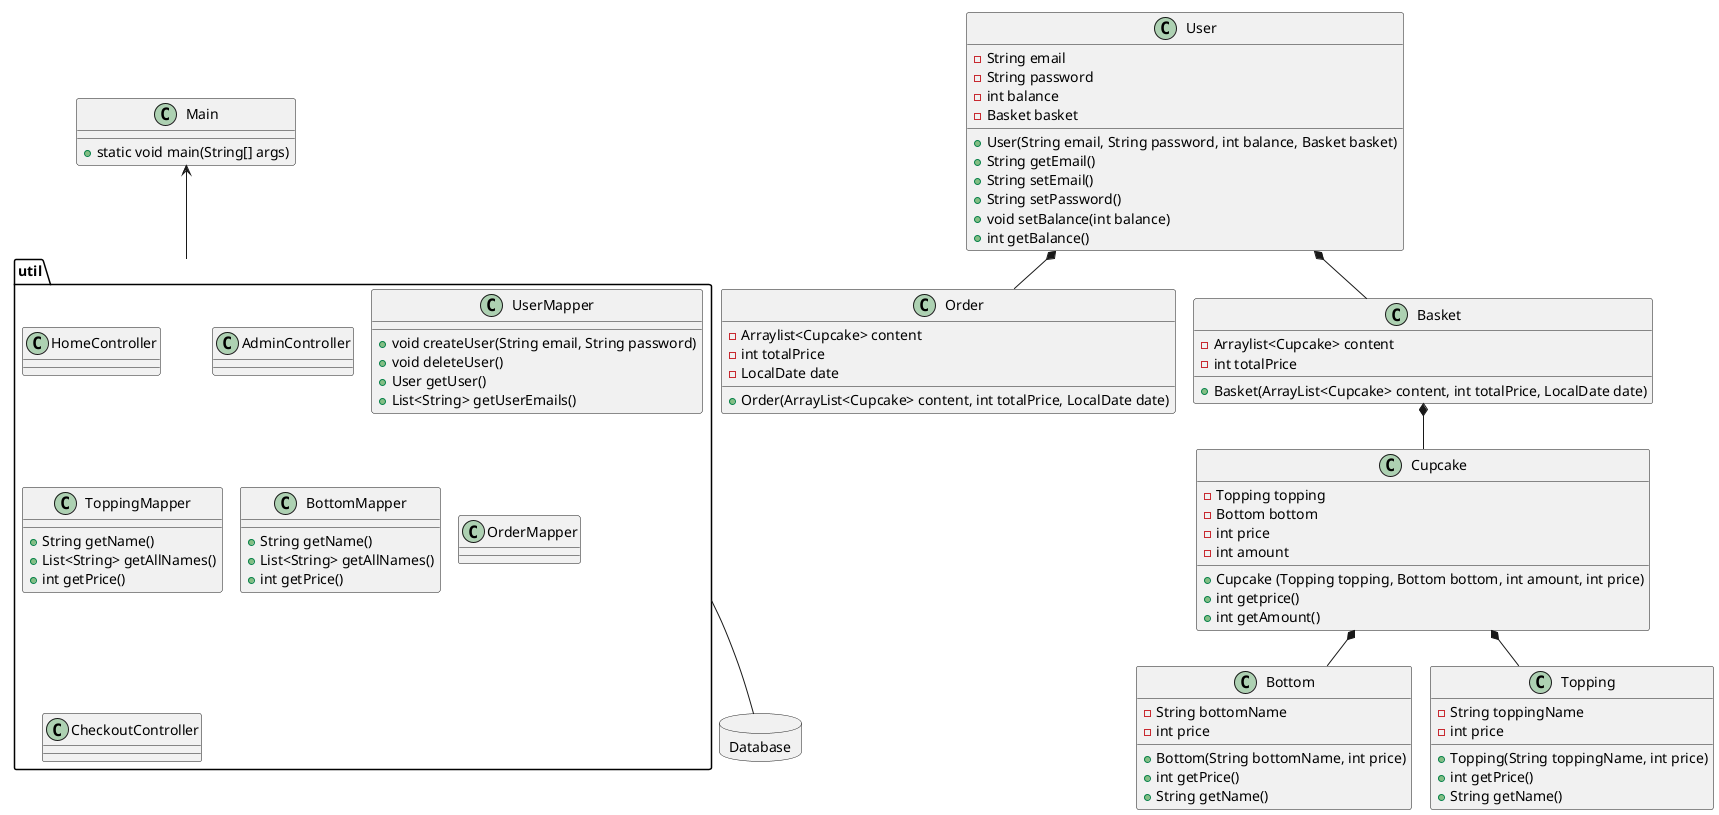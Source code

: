 @startuml

!pragma layout smetana

class Main{
   +static void main(String[] args)
}

database Database{
}

class Cupcake{
-Topping topping
-Bottom bottom
-int price
-int amount
+Cupcake (Topping topping, Bottom bottom, int amount, int price)
+int getprice()
+int getAmount()
}

class Bottom{
-String bottomName
-int price
+Bottom(String bottomName, int price)
+int getPrice()
+String getName()
}

class Topping{
-String toppingName
-int price
+Topping(String toppingName, int price)
+int getPrice()
+String getName()
}

class User{
-String email
-String password
-int balance
-Basket basket
+User(String email, String password, int balance, Basket basket)
+String getEmail()
+String setEmail()
+String setPassword()
+void setBalance(int balance)
+int getBalance()
}

class Order{
-Arraylist<Cupcake> content
-int totalPrice
-LocalDate date
+Order(ArrayList<Cupcake> content, int totalPrice, LocalDate date)
}

class Basket{
-Arraylist<Cupcake> content
-int totalPrice
+Basket(ArrayList<Cupcake> content, int totalPrice, LocalDate date)
}

package "util"{
class HomeController{

}
class AdminController{

}
class UserMapper{
+ void createUser(String email, String password)
+ void deleteUser()
+ User getUser()
+ List<String> getUserEmails()
}
class ToppingMapper{
+ String getName()
+ List<String> getAllNames()
+ int getPrice()
}
class BottomMapper{
+ String getName()
+ List<String> getAllNames()
+ int getPrice()
}
class OrderMapper{

}
class HomeController{

}
class CheckoutController{
}
}

Cupcake *-- Bottom
Cupcake *-- Topping
Basket *-- Cupcake
User *-- Basket
User *-- Order
util --- Database
Main <-- util


@enduml